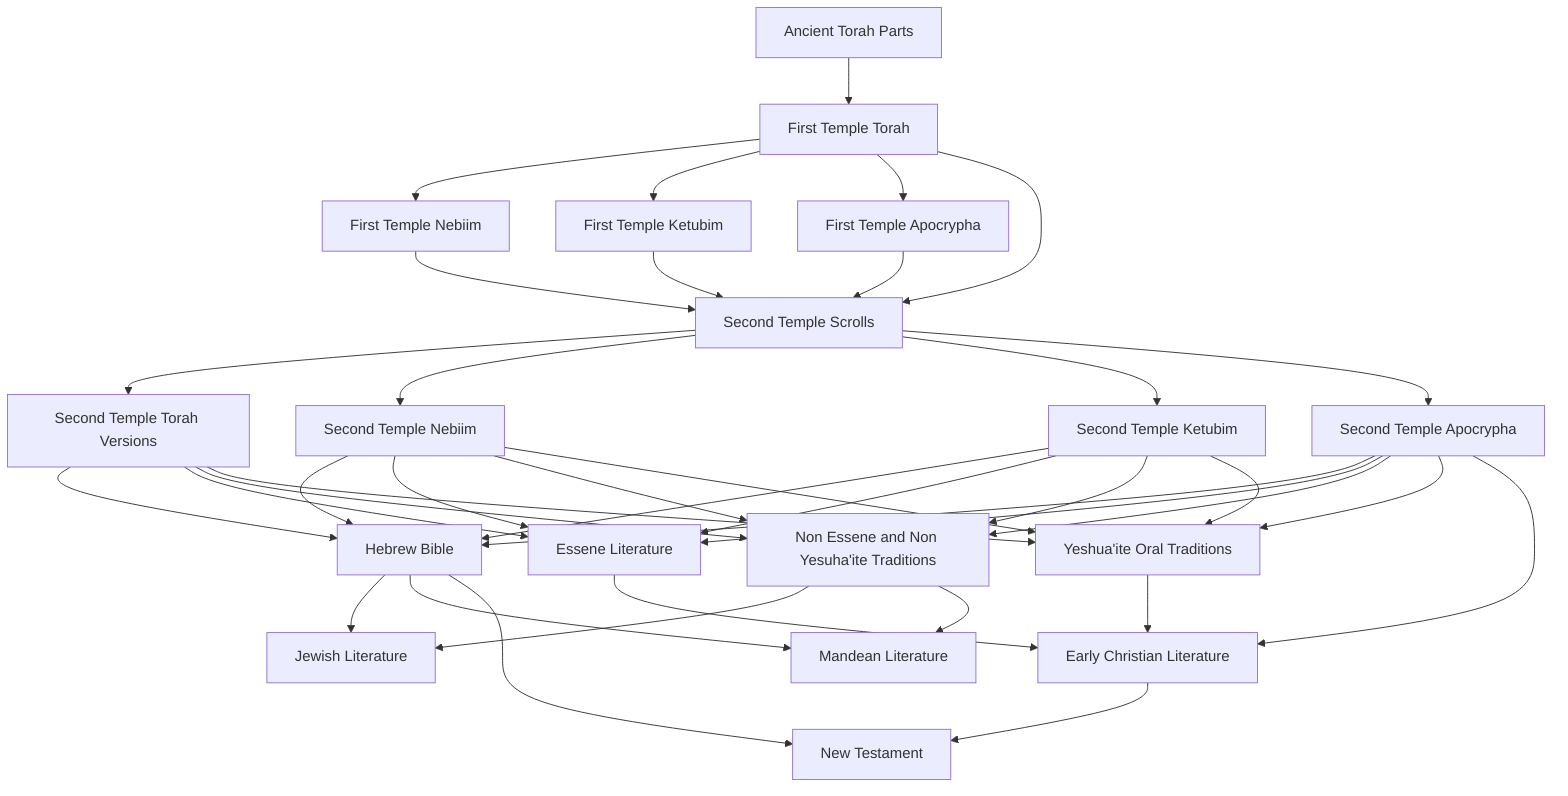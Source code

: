 flowchart TD
    A1[Ancient Torah Parts]
    A1 --> A2[First Temple Torah]
    A2 --> A3[First Temple Nebiim] 
    A2 --> A4[First Temple Ketubim]
    A2 --> A5[First Temple Apocrypha]
    A2 & A3 & A4 & A5 --> B1[Second Temple Scrolls]

    B1 --> B2[Second Temple Torah Versions]
    B1 --> B3[Second Temple Nebiim]
    B1 --> B4[Second Temple Ketubim]
    B1 --> B5[Second Temple Apocrypha]

    B2 & B3 & B4 & B5 --> C1[Hebrew Bible]
    B2 & B3 & B4 & B5 --> C2[Essene Literature]
    B2 & B3 & B4 & B5 --> C3[Non Essene and Non Yesuha'ite Traditions]
    B2 & B3 & B4 & B5 --> C4[Yeshua'ite Oral Traditions]

    C1 & C3 --> D1[Jewish Literature]
    C1 & C3 --> D2[Mandean Literature]
    B5 & C2 & C4 --> D3[Early Christian Literature]

    C1 & D3 --> E1[New Testament]